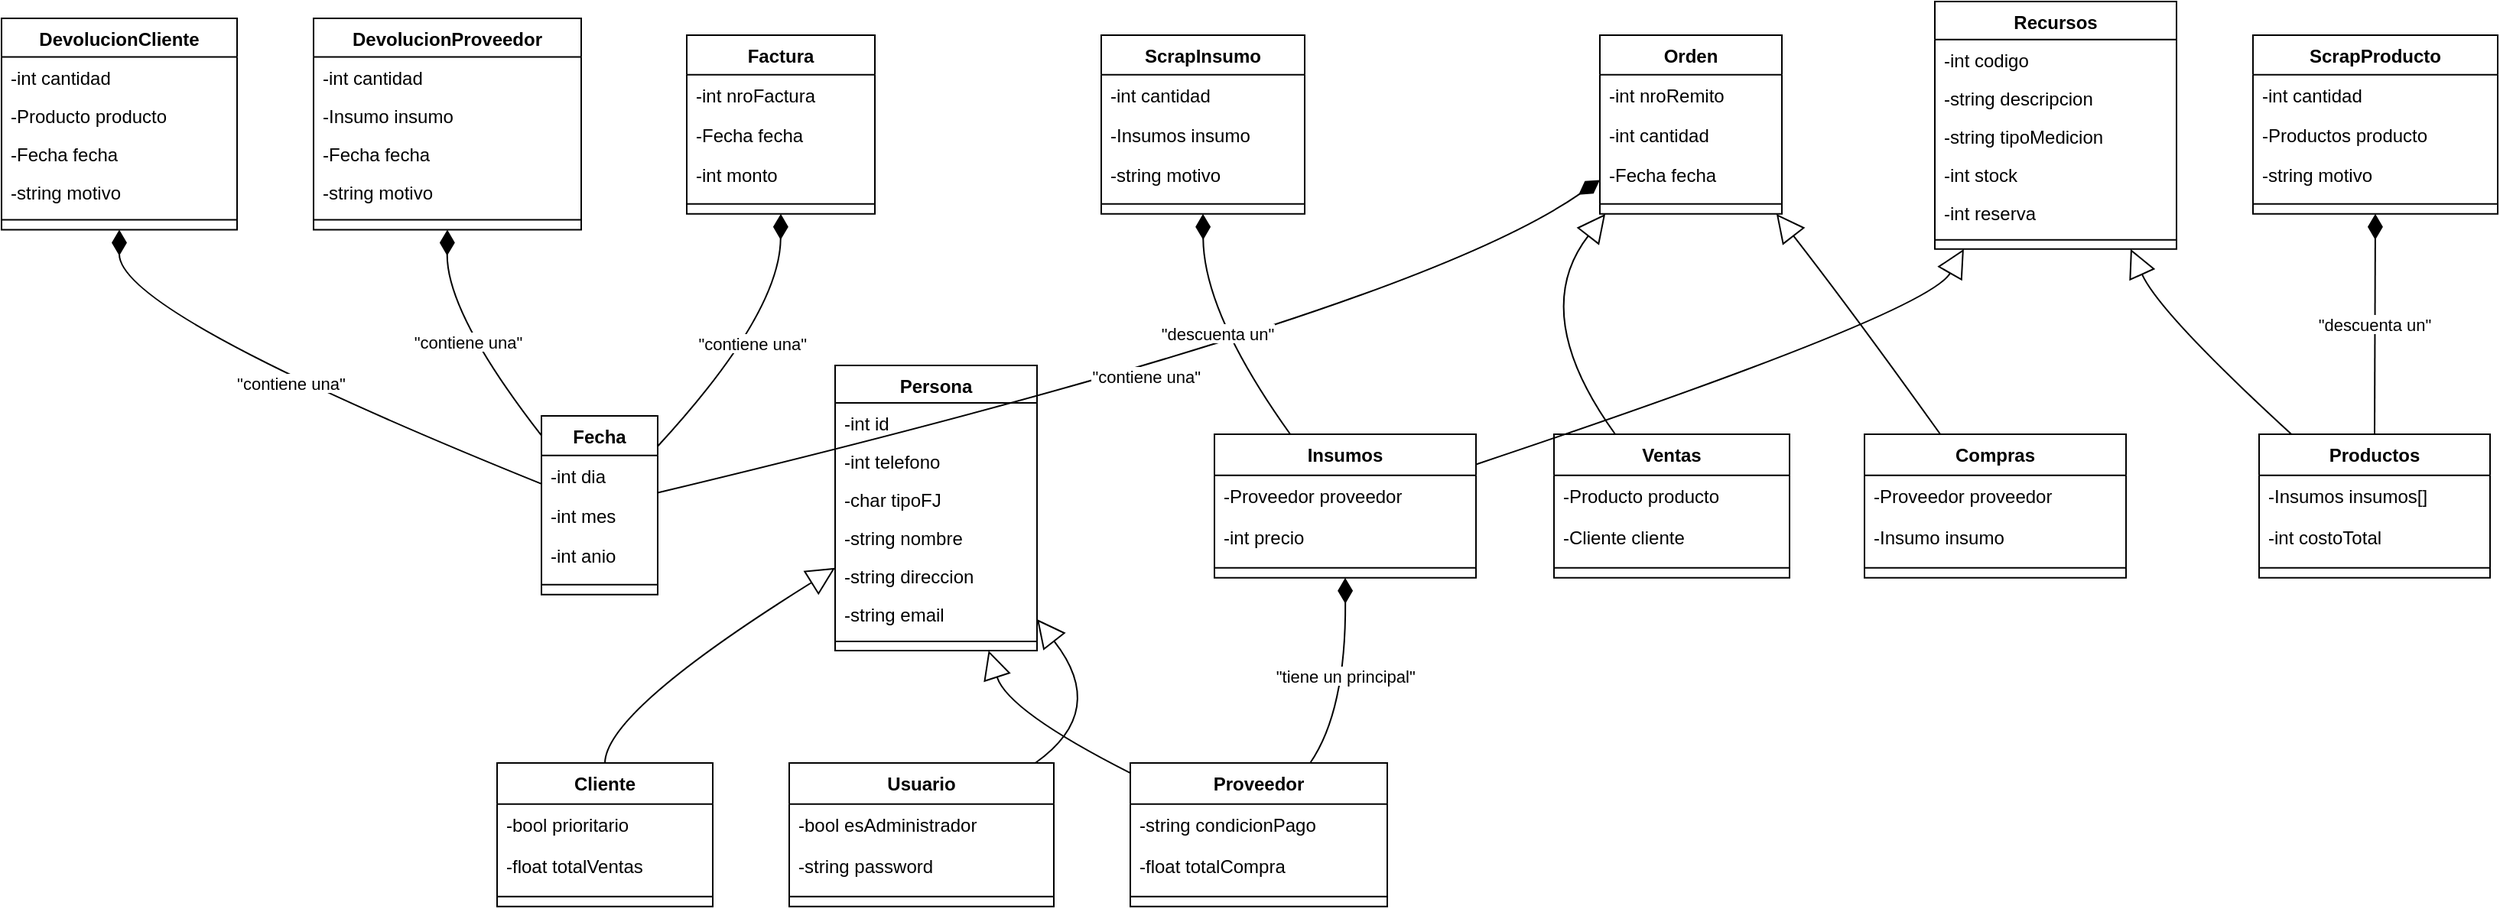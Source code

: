 <mxfile version="24.7.17">
  <diagram id="q5GnvB0pN5tUbaIcanIh" name="Diagrama de Clases">
    <mxGraphModel dx="1843" dy="887" grid="1" gridSize="10" guides="1" tooltips="1" connect="1" arrows="1" fold="1" page="1" pageScale="1" pageWidth="827" pageHeight="1169" math="0" shadow="0">
      <root>
        <mxCell id="0" />
        <mxCell id="1" parent="0" />
        <mxCell id="GeJDQEC-XlV1NRhU4zai-1" value="Fecha" style="swimlane;fontStyle=1;align=center;verticalAlign=top;childLayout=stackLayout;horizontal=1;startSize=25.911;horizontalStack=0;resizeParent=1;resizeParentMax=0;resizeLast=0;collapsible=0;marginBottom=0;" vertex="1" parent="1">
          <mxGeometry x="373" y="781" width="76" height="116.911" as="geometry" />
        </mxCell>
        <mxCell id="GeJDQEC-XlV1NRhU4zai-2" value="-int dia" style="text;strokeColor=none;fillColor=none;align=left;verticalAlign=top;spacingLeft=4;spacingRight=4;overflow=hidden;rotatable=0;points=[[0,0.5],[1,0.5]];portConstraint=eastwest;" vertex="1" parent="GeJDQEC-XlV1NRhU4zai-1">
          <mxGeometry y="25.911" width="76" height="26" as="geometry" />
        </mxCell>
        <mxCell id="GeJDQEC-XlV1NRhU4zai-3" value="-int mes" style="text;strokeColor=none;fillColor=none;align=left;verticalAlign=top;spacingLeft=4;spacingRight=4;overflow=hidden;rotatable=0;points=[[0,0.5],[1,0.5]];portConstraint=eastwest;" vertex="1" parent="GeJDQEC-XlV1NRhU4zai-1">
          <mxGeometry y="51.911" width="76" height="26" as="geometry" />
        </mxCell>
        <mxCell id="GeJDQEC-XlV1NRhU4zai-4" value="-int anio" style="text;strokeColor=none;fillColor=none;align=left;verticalAlign=top;spacingLeft=4;spacingRight=4;overflow=hidden;rotatable=0;points=[[0,0.5],[1,0.5]];portConstraint=eastwest;" vertex="1" parent="GeJDQEC-XlV1NRhU4zai-1">
          <mxGeometry y="77.911" width="76" height="26" as="geometry" />
        </mxCell>
        <mxCell id="GeJDQEC-XlV1NRhU4zai-5" style="line;strokeWidth=1;fillColor=none;align=left;verticalAlign=middle;spacingTop=-1;spacingLeft=3;spacingRight=3;rotatable=0;labelPosition=right;points=[];portConstraint=eastwest;strokeColor=inherit;" vertex="1" parent="GeJDQEC-XlV1NRhU4zai-1">
          <mxGeometry y="103.911" width="76" height="13" as="geometry" />
        </mxCell>
        <mxCell id="GeJDQEC-XlV1NRhU4zai-6" value="Persona" style="swimlane;fontStyle=1;align=center;verticalAlign=top;childLayout=stackLayout;horizontal=1;startSize=24.507;horizontalStack=0;resizeParent=1;resizeParentMax=0;resizeLast=0;collapsible=0;marginBottom=0;" vertex="1" parent="1">
          <mxGeometry x="565" y="748" width="132" height="186.507" as="geometry" />
        </mxCell>
        <mxCell id="GeJDQEC-XlV1NRhU4zai-7" value="-int id" style="text;strokeColor=none;fillColor=none;align=left;verticalAlign=top;spacingLeft=4;spacingRight=4;overflow=hidden;rotatable=0;points=[[0,0.5],[1,0.5]];portConstraint=eastwest;" vertex="1" parent="GeJDQEC-XlV1NRhU4zai-6">
          <mxGeometry y="24.507" width="132" height="25" as="geometry" />
        </mxCell>
        <mxCell id="GeJDQEC-XlV1NRhU4zai-8" value="-int telefono" style="text;strokeColor=none;fillColor=none;align=left;verticalAlign=top;spacingLeft=4;spacingRight=4;overflow=hidden;rotatable=0;points=[[0,0.5],[1,0.5]];portConstraint=eastwest;" vertex="1" parent="GeJDQEC-XlV1NRhU4zai-6">
          <mxGeometry y="49.507" width="132" height="25" as="geometry" />
        </mxCell>
        <mxCell id="GeJDQEC-XlV1NRhU4zai-9" value="-char tipoFJ" style="text;strokeColor=none;fillColor=none;align=left;verticalAlign=top;spacingLeft=4;spacingRight=4;overflow=hidden;rotatable=0;points=[[0,0.5],[1,0.5]];portConstraint=eastwest;" vertex="1" parent="GeJDQEC-XlV1NRhU4zai-6">
          <mxGeometry y="74.507" width="132" height="25" as="geometry" />
        </mxCell>
        <mxCell id="GeJDQEC-XlV1NRhU4zai-10" value="-string nombre" style="text;strokeColor=none;fillColor=none;align=left;verticalAlign=top;spacingLeft=4;spacingRight=4;overflow=hidden;rotatable=0;points=[[0,0.5],[1,0.5]];portConstraint=eastwest;" vertex="1" parent="GeJDQEC-XlV1NRhU4zai-6">
          <mxGeometry y="99.507" width="132" height="25" as="geometry" />
        </mxCell>
        <mxCell id="GeJDQEC-XlV1NRhU4zai-11" value="-string direccion" style="text;strokeColor=none;fillColor=none;align=left;verticalAlign=top;spacingLeft=4;spacingRight=4;overflow=hidden;rotatable=0;points=[[0,0.5],[1,0.5]];portConstraint=eastwest;" vertex="1" parent="GeJDQEC-XlV1NRhU4zai-6">
          <mxGeometry y="124.507" width="132" height="25" as="geometry" />
        </mxCell>
        <mxCell id="GeJDQEC-XlV1NRhU4zai-12" value="-string email" style="text;strokeColor=none;fillColor=none;align=left;verticalAlign=top;spacingLeft=4;spacingRight=4;overflow=hidden;rotatable=0;points=[[0,0.5],[1,0.5]];portConstraint=eastwest;" vertex="1" parent="GeJDQEC-XlV1NRhU4zai-6">
          <mxGeometry y="149.507" width="132" height="25" as="geometry" />
        </mxCell>
        <mxCell id="GeJDQEC-XlV1NRhU4zai-13" style="line;strokeWidth=1;fillColor=none;align=left;verticalAlign=middle;spacingTop=-1;spacingLeft=3;spacingRight=3;rotatable=0;labelPosition=right;points=[];portConstraint=eastwest;strokeColor=inherit;" vertex="1" parent="GeJDQEC-XlV1NRhU4zai-6">
          <mxGeometry y="174.507" width="132" height="12" as="geometry" />
        </mxCell>
        <mxCell id="GeJDQEC-XlV1NRhU4zai-14" value="Usuario" style="swimlane;fontStyle=1;align=center;verticalAlign=top;childLayout=stackLayout;horizontal=1;startSize=26.914;horizontalStack=0;resizeParent=1;resizeParentMax=0;resizeLast=0;collapsible=0;marginBottom=0;" vertex="1" parent="1">
          <mxGeometry x="535" y="1008" width="173" height="93.914" as="geometry" />
        </mxCell>
        <mxCell id="GeJDQEC-XlV1NRhU4zai-15" value="-bool esAdministrador" style="text;strokeColor=none;fillColor=none;align=left;verticalAlign=top;spacingLeft=4;spacingRight=4;overflow=hidden;rotatable=0;points=[[0,0.5],[1,0.5]];portConstraint=eastwest;" vertex="1" parent="GeJDQEC-XlV1NRhU4zai-14">
          <mxGeometry y="26.914" width="173" height="27" as="geometry" />
        </mxCell>
        <mxCell id="GeJDQEC-XlV1NRhU4zai-16" value="-string password" style="text;strokeColor=none;fillColor=none;align=left;verticalAlign=top;spacingLeft=4;spacingRight=4;overflow=hidden;rotatable=0;points=[[0,0.5],[1,0.5]];portConstraint=eastwest;" vertex="1" parent="GeJDQEC-XlV1NRhU4zai-14">
          <mxGeometry y="53.914" width="173" height="27" as="geometry" />
        </mxCell>
        <mxCell id="GeJDQEC-XlV1NRhU4zai-17" style="line;strokeWidth=1;fillColor=none;align=left;verticalAlign=middle;spacingTop=-1;spacingLeft=3;spacingRight=3;rotatable=0;labelPosition=right;points=[];portConstraint=eastwest;strokeColor=inherit;" vertex="1" parent="GeJDQEC-XlV1NRhU4zai-14">
          <mxGeometry y="80.914" width="173" height="13" as="geometry" />
        </mxCell>
        <mxCell id="GeJDQEC-XlV1NRhU4zai-18" value="Proveedor" style="swimlane;fontStyle=1;align=center;verticalAlign=top;childLayout=stackLayout;horizontal=1;startSize=26.914;horizontalStack=0;resizeParent=1;resizeParentMax=0;resizeLast=0;collapsible=0;marginBottom=0;" vertex="1" parent="1">
          <mxGeometry x="758" y="1008" width="168" height="93.914" as="geometry" />
        </mxCell>
        <mxCell id="GeJDQEC-XlV1NRhU4zai-19" value="-string condicionPago" style="text;strokeColor=none;fillColor=none;align=left;verticalAlign=top;spacingLeft=4;spacingRight=4;overflow=hidden;rotatable=0;points=[[0,0.5],[1,0.5]];portConstraint=eastwest;" vertex="1" parent="GeJDQEC-XlV1NRhU4zai-18">
          <mxGeometry y="26.914" width="168" height="27" as="geometry" />
        </mxCell>
        <mxCell id="GeJDQEC-XlV1NRhU4zai-20" value="-float totalCompra" style="text;strokeColor=none;fillColor=none;align=left;verticalAlign=top;spacingLeft=4;spacingRight=4;overflow=hidden;rotatable=0;points=[[0,0.5],[1,0.5]];portConstraint=eastwest;" vertex="1" parent="GeJDQEC-XlV1NRhU4zai-18">
          <mxGeometry y="53.914" width="168" height="27" as="geometry" />
        </mxCell>
        <mxCell id="GeJDQEC-XlV1NRhU4zai-21" style="line;strokeWidth=1;fillColor=none;align=left;verticalAlign=middle;spacingTop=-1;spacingLeft=3;spacingRight=3;rotatable=0;labelPosition=right;points=[];portConstraint=eastwest;strokeColor=inherit;" vertex="1" parent="GeJDQEC-XlV1NRhU4zai-18">
          <mxGeometry y="80.914" width="168" height="13" as="geometry" />
        </mxCell>
        <mxCell id="GeJDQEC-XlV1NRhU4zai-22" value="Cliente" style="swimlane;fontStyle=1;align=center;verticalAlign=top;childLayout=stackLayout;horizontal=1;startSize=26.914;horizontalStack=0;resizeParent=1;resizeParentMax=0;resizeLast=0;collapsible=0;marginBottom=0;" vertex="1" parent="1">
          <mxGeometry x="344" y="1008" width="141" height="93.914" as="geometry" />
        </mxCell>
        <mxCell id="GeJDQEC-XlV1NRhU4zai-23" value="-bool prioritario" style="text;strokeColor=none;fillColor=none;align=left;verticalAlign=top;spacingLeft=4;spacingRight=4;overflow=hidden;rotatable=0;points=[[0,0.5],[1,0.5]];portConstraint=eastwest;" vertex="1" parent="GeJDQEC-XlV1NRhU4zai-22">
          <mxGeometry y="26.914" width="141" height="27" as="geometry" />
        </mxCell>
        <mxCell id="GeJDQEC-XlV1NRhU4zai-24" value="-float totalVentas" style="text;strokeColor=none;fillColor=none;align=left;verticalAlign=top;spacingLeft=4;spacingRight=4;overflow=hidden;rotatable=0;points=[[0,0.5],[1,0.5]];portConstraint=eastwest;" vertex="1" parent="GeJDQEC-XlV1NRhU4zai-22">
          <mxGeometry y="53.914" width="141" height="27" as="geometry" />
        </mxCell>
        <mxCell id="GeJDQEC-XlV1NRhU4zai-25" style="line;strokeWidth=1;fillColor=none;align=left;verticalAlign=middle;spacingTop=-1;spacingLeft=3;spacingRight=3;rotatable=0;labelPosition=right;points=[];portConstraint=eastwest;strokeColor=inherit;" vertex="1" parent="GeJDQEC-XlV1NRhU4zai-22">
          <mxGeometry y="80.914" width="141" height="13" as="geometry" />
        </mxCell>
        <mxCell id="GeJDQEC-XlV1NRhU4zai-26" value="Recursos" style="swimlane;fontStyle=1;align=center;verticalAlign=top;childLayout=stackLayout;horizontal=1;startSize=24.831;horizontalStack=0;resizeParent=1;resizeParentMax=0;resizeLast=0;collapsible=0;marginBottom=0;" vertex="1" parent="1">
          <mxGeometry x="1284" y="510" width="158" height="161.831" as="geometry" />
        </mxCell>
        <mxCell id="GeJDQEC-XlV1NRhU4zai-27" value="-int codigo" style="text;strokeColor=none;fillColor=none;align=left;verticalAlign=top;spacingLeft=4;spacingRight=4;overflow=hidden;rotatable=0;points=[[0,0.5],[1,0.5]];portConstraint=eastwest;" vertex="1" parent="GeJDQEC-XlV1NRhU4zai-26">
          <mxGeometry y="24.831" width="158" height="25" as="geometry" />
        </mxCell>
        <mxCell id="GeJDQEC-XlV1NRhU4zai-28" value="-string descripcion" style="text;strokeColor=none;fillColor=none;align=left;verticalAlign=top;spacingLeft=4;spacingRight=4;overflow=hidden;rotatable=0;points=[[0,0.5],[1,0.5]];portConstraint=eastwest;" vertex="1" parent="GeJDQEC-XlV1NRhU4zai-26">
          <mxGeometry y="49.831" width="158" height="25" as="geometry" />
        </mxCell>
        <mxCell id="GeJDQEC-XlV1NRhU4zai-29" value="-string tipoMedicion" style="text;strokeColor=none;fillColor=none;align=left;verticalAlign=top;spacingLeft=4;spacingRight=4;overflow=hidden;rotatable=0;points=[[0,0.5],[1,0.5]];portConstraint=eastwest;" vertex="1" parent="GeJDQEC-XlV1NRhU4zai-26">
          <mxGeometry y="74.831" width="158" height="25" as="geometry" />
        </mxCell>
        <mxCell id="GeJDQEC-XlV1NRhU4zai-30" value="-int stock" style="text;strokeColor=none;fillColor=none;align=left;verticalAlign=top;spacingLeft=4;spacingRight=4;overflow=hidden;rotatable=0;points=[[0,0.5],[1,0.5]];portConstraint=eastwest;" vertex="1" parent="GeJDQEC-XlV1NRhU4zai-26">
          <mxGeometry y="99.831" width="158" height="25" as="geometry" />
        </mxCell>
        <mxCell id="GeJDQEC-XlV1NRhU4zai-31" value="-int reserva" style="text;strokeColor=none;fillColor=none;align=left;verticalAlign=top;spacingLeft=4;spacingRight=4;overflow=hidden;rotatable=0;points=[[0,0.5],[1,0.5]];portConstraint=eastwest;" vertex="1" parent="GeJDQEC-XlV1NRhU4zai-26">
          <mxGeometry y="124.831" width="158" height="25" as="geometry" />
        </mxCell>
        <mxCell id="GeJDQEC-XlV1NRhU4zai-32" style="line;strokeWidth=1;fillColor=none;align=left;verticalAlign=middle;spacingTop=-1;spacingLeft=3;spacingRight=3;rotatable=0;labelPosition=right;points=[];portConstraint=eastwest;strokeColor=inherit;" vertex="1" parent="GeJDQEC-XlV1NRhU4zai-26">
          <mxGeometry y="149.831" width="158" height="12" as="geometry" />
        </mxCell>
        <mxCell id="GeJDQEC-XlV1NRhU4zai-33" value="Insumos" style="swimlane;fontStyle=1;align=center;verticalAlign=top;childLayout=stackLayout;horizontal=1;startSize=26.914;horizontalStack=0;resizeParent=1;resizeParentMax=0;resizeLast=0;collapsible=0;marginBottom=0;" vertex="1" parent="1">
          <mxGeometry x="813" y="793" width="171" height="93.914" as="geometry" />
        </mxCell>
        <mxCell id="GeJDQEC-XlV1NRhU4zai-34" value="-Proveedor proveedor" style="text;strokeColor=none;fillColor=none;align=left;verticalAlign=top;spacingLeft=4;spacingRight=4;overflow=hidden;rotatable=0;points=[[0,0.5],[1,0.5]];portConstraint=eastwest;" vertex="1" parent="GeJDQEC-XlV1NRhU4zai-33">
          <mxGeometry y="26.914" width="171" height="27" as="geometry" />
        </mxCell>
        <mxCell id="GeJDQEC-XlV1NRhU4zai-35" value="-int precio" style="text;strokeColor=none;fillColor=none;align=left;verticalAlign=top;spacingLeft=4;spacingRight=4;overflow=hidden;rotatable=0;points=[[0,0.5],[1,0.5]];portConstraint=eastwest;" vertex="1" parent="GeJDQEC-XlV1NRhU4zai-33">
          <mxGeometry y="53.914" width="171" height="27" as="geometry" />
        </mxCell>
        <mxCell id="GeJDQEC-XlV1NRhU4zai-36" style="line;strokeWidth=1;fillColor=none;align=left;verticalAlign=middle;spacingTop=-1;spacingLeft=3;spacingRight=3;rotatable=0;labelPosition=right;points=[];portConstraint=eastwest;strokeColor=inherit;" vertex="1" parent="GeJDQEC-XlV1NRhU4zai-33">
          <mxGeometry y="80.914" width="171" height="13" as="geometry" />
        </mxCell>
        <mxCell id="GeJDQEC-XlV1NRhU4zai-37" value="Productos" style="swimlane;fontStyle=1;align=center;verticalAlign=top;childLayout=stackLayout;horizontal=1;startSize=26.914;horizontalStack=0;resizeParent=1;resizeParentMax=0;resizeLast=0;collapsible=0;marginBottom=0;" vertex="1" parent="1">
          <mxGeometry x="1496" y="793" width="151" height="93.914" as="geometry" />
        </mxCell>
        <mxCell id="GeJDQEC-XlV1NRhU4zai-38" value="-Insumos insumos[]" style="text;strokeColor=none;fillColor=none;align=left;verticalAlign=top;spacingLeft=4;spacingRight=4;overflow=hidden;rotatable=0;points=[[0,0.5],[1,0.5]];portConstraint=eastwest;" vertex="1" parent="GeJDQEC-XlV1NRhU4zai-37">
          <mxGeometry y="26.914" width="151" height="27" as="geometry" />
        </mxCell>
        <mxCell id="GeJDQEC-XlV1NRhU4zai-39" value="-int costoTotal" style="text;strokeColor=none;fillColor=none;align=left;verticalAlign=top;spacingLeft=4;spacingRight=4;overflow=hidden;rotatable=0;points=[[0,0.5],[1,0.5]];portConstraint=eastwest;" vertex="1" parent="GeJDQEC-XlV1NRhU4zai-37">
          <mxGeometry y="53.914" width="151" height="27" as="geometry" />
        </mxCell>
        <mxCell id="GeJDQEC-XlV1NRhU4zai-40" style="line;strokeWidth=1;fillColor=none;align=left;verticalAlign=middle;spacingTop=-1;spacingLeft=3;spacingRight=3;rotatable=0;labelPosition=right;points=[];portConstraint=eastwest;strokeColor=inherit;" vertex="1" parent="GeJDQEC-XlV1NRhU4zai-37">
          <mxGeometry y="80.914" width="151" height="13" as="geometry" />
        </mxCell>
        <mxCell id="GeJDQEC-XlV1NRhU4zai-41" value="Orden" style="swimlane;fontStyle=1;align=center;verticalAlign=top;childLayout=stackLayout;horizontal=1;startSize=25.911;horizontalStack=0;resizeParent=1;resizeParentMax=0;resizeLast=0;collapsible=0;marginBottom=0;" vertex="1" parent="1">
          <mxGeometry x="1065" y="532" width="119" height="116.911" as="geometry" />
        </mxCell>
        <mxCell id="GeJDQEC-XlV1NRhU4zai-42" value="-int nroRemito" style="text;strokeColor=none;fillColor=none;align=left;verticalAlign=top;spacingLeft=4;spacingRight=4;overflow=hidden;rotatable=0;points=[[0,0.5],[1,0.5]];portConstraint=eastwest;" vertex="1" parent="GeJDQEC-XlV1NRhU4zai-41">
          <mxGeometry y="25.911" width="119" height="26" as="geometry" />
        </mxCell>
        <mxCell id="GeJDQEC-XlV1NRhU4zai-43" value="-int cantidad" style="text;strokeColor=none;fillColor=none;align=left;verticalAlign=top;spacingLeft=4;spacingRight=4;overflow=hidden;rotatable=0;points=[[0,0.5],[1,0.5]];portConstraint=eastwest;" vertex="1" parent="GeJDQEC-XlV1NRhU4zai-41">
          <mxGeometry y="51.911" width="119" height="26" as="geometry" />
        </mxCell>
        <mxCell id="GeJDQEC-XlV1NRhU4zai-44" value="-Fecha fecha" style="text;strokeColor=none;fillColor=none;align=left;verticalAlign=top;spacingLeft=4;spacingRight=4;overflow=hidden;rotatable=0;points=[[0,0.5],[1,0.5]];portConstraint=eastwest;" vertex="1" parent="GeJDQEC-XlV1NRhU4zai-41">
          <mxGeometry y="77.911" width="119" height="26" as="geometry" />
        </mxCell>
        <mxCell id="GeJDQEC-XlV1NRhU4zai-45" style="line;strokeWidth=1;fillColor=none;align=left;verticalAlign=middle;spacingTop=-1;spacingLeft=3;spacingRight=3;rotatable=0;labelPosition=right;points=[];portConstraint=eastwest;strokeColor=inherit;" vertex="1" parent="GeJDQEC-XlV1NRhU4zai-41">
          <mxGeometry y="103.911" width="119" height="13" as="geometry" />
        </mxCell>
        <mxCell id="GeJDQEC-XlV1NRhU4zai-46" value="Ventas" style="swimlane;fontStyle=1;align=center;verticalAlign=top;childLayout=stackLayout;horizontal=1;startSize=26.914;horizontalStack=0;resizeParent=1;resizeParentMax=0;resizeLast=0;collapsible=0;marginBottom=0;" vertex="1" parent="1">
          <mxGeometry x="1035" y="793" width="154" height="93.914" as="geometry" />
        </mxCell>
        <mxCell id="GeJDQEC-XlV1NRhU4zai-47" value="-Producto producto" style="text;strokeColor=none;fillColor=none;align=left;verticalAlign=top;spacingLeft=4;spacingRight=4;overflow=hidden;rotatable=0;points=[[0,0.5],[1,0.5]];portConstraint=eastwest;" vertex="1" parent="GeJDQEC-XlV1NRhU4zai-46">
          <mxGeometry y="26.914" width="154" height="27" as="geometry" />
        </mxCell>
        <mxCell id="GeJDQEC-XlV1NRhU4zai-48" value="-Cliente cliente" style="text;strokeColor=none;fillColor=none;align=left;verticalAlign=top;spacingLeft=4;spacingRight=4;overflow=hidden;rotatable=0;points=[[0,0.5],[1,0.5]];portConstraint=eastwest;" vertex="1" parent="GeJDQEC-XlV1NRhU4zai-46">
          <mxGeometry y="53.914" width="154" height="27" as="geometry" />
        </mxCell>
        <mxCell id="GeJDQEC-XlV1NRhU4zai-49" style="line;strokeWidth=1;fillColor=none;align=left;verticalAlign=middle;spacingTop=-1;spacingLeft=3;spacingRight=3;rotatable=0;labelPosition=right;points=[];portConstraint=eastwest;strokeColor=inherit;" vertex="1" parent="GeJDQEC-XlV1NRhU4zai-46">
          <mxGeometry y="80.914" width="154" height="13" as="geometry" />
        </mxCell>
        <mxCell id="GeJDQEC-XlV1NRhU4zai-50" value="Compras" style="swimlane;fontStyle=1;align=center;verticalAlign=top;childLayout=stackLayout;horizontal=1;startSize=26.914;horizontalStack=0;resizeParent=1;resizeParentMax=0;resizeLast=0;collapsible=0;marginBottom=0;" vertex="1" parent="1">
          <mxGeometry x="1238" y="793" width="171" height="93.914" as="geometry" />
        </mxCell>
        <mxCell id="GeJDQEC-XlV1NRhU4zai-51" value="-Proveedor proveedor" style="text;strokeColor=none;fillColor=none;align=left;verticalAlign=top;spacingLeft=4;spacingRight=4;overflow=hidden;rotatable=0;points=[[0,0.5],[1,0.5]];portConstraint=eastwest;" vertex="1" parent="GeJDQEC-XlV1NRhU4zai-50">
          <mxGeometry y="26.914" width="171" height="27" as="geometry" />
        </mxCell>
        <mxCell id="GeJDQEC-XlV1NRhU4zai-52" value="-Insumo insumo" style="text;strokeColor=none;fillColor=none;align=left;verticalAlign=top;spacingLeft=4;spacingRight=4;overflow=hidden;rotatable=0;points=[[0,0.5],[1,0.5]];portConstraint=eastwest;" vertex="1" parent="GeJDQEC-XlV1NRhU4zai-50">
          <mxGeometry y="53.914" width="171" height="27" as="geometry" />
        </mxCell>
        <mxCell id="GeJDQEC-XlV1NRhU4zai-53" style="line;strokeWidth=1;fillColor=none;align=left;verticalAlign=middle;spacingTop=-1;spacingLeft=3;spacingRight=3;rotatable=0;labelPosition=right;points=[];portConstraint=eastwest;strokeColor=inherit;" vertex="1" parent="GeJDQEC-XlV1NRhU4zai-50">
          <mxGeometry y="80.914" width="171" height="13" as="geometry" />
        </mxCell>
        <mxCell id="GeJDQEC-XlV1NRhU4zai-54" value="DevolucionCliente" style="swimlane;fontStyle=1;align=center;verticalAlign=top;childLayout=stackLayout;horizontal=1;startSize=25.273;horizontalStack=0;resizeParent=1;resizeParentMax=0;resizeLast=0;collapsible=0;marginBottom=0;" vertex="1" parent="1">
          <mxGeometry x="20" y="521" width="154" height="138.273" as="geometry" />
        </mxCell>
        <mxCell id="GeJDQEC-XlV1NRhU4zai-55" value="-int cantidad" style="text;strokeColor=none;fillColor=none;align=left;verticalAlign=top;spacingLeft=4;spacingRight=4;overflow=hidden;rotatable=0;points=[[0,0.5],[1,0.5]];portConstraint=eastwest;" vertex="1" parent="GeJDQEC-XlV1NRhU4zai-54">
          <mxGeometry y="25.273" width="154" height="25" as="geometry" />
        </mxCell>
        <mxCell id="GeJDQEC-XlV1NRhU4zai-56" value="-Producto producto" style="text;strokeColor=none;fillColor=none;align=left;verticalAlign=top;spacingLeft=4;spacingRight=4;overflow=hidden;rotatable=0;points=[[0,0.5],[1,0.5]];portConstraint=eastwest;" vertex="1" parent="GeJDQEC-XlV1NRhU4zai-54">
          <mxGeometry y="50.273" width="154" height="25" as="geometry" />
        </mxCell>
        <mxCell id="GeJDQEC-XlV1NRhU4zai-57" value="-Fecha fecha" style="text;strokeColor=none;fillColor=none;align=left;verticalAlign=top;spacingLeft=4;spacingRight=4;overflow=hidden;rotatable=0;points=[[0,0.5],[1,0.5]];portConstraint=eastwest;" vertex="1" parent="GeJDQEC-XlV1NRhU4zai-54">
          <mxGeometry y="75.273" width="154" height="25" as="geometry" />
        </mxCell>
        <mxCell id="GeJDQEC-XlV1NRhU4zai-58" value="-string motivo" style="text;strokeColor=none;fillColor=none;align=left;verticalAlign=top;spacingLeft=4;spacingRight=4;overflow=hidden;rotatable=0;points=[[0,0.5],[1,0.5]];portConstraint=eastwest;" vertex="1" parent="GeJDQEC-XlV1NRhU4zai-54">
          <mxGeometry y="100.273" width="154" height="25" as="geometry" />
        </mxCell>
        <mxCell id="GeJDQEC-XlV1NRhU4zai-59" style="line;strokeWidth=1;fillColor=none;align=left;verticalAlign=middle;spacingTop=-1;spacingLeft=3;spacingRight=3;rotatable=0;labelPosition=right;points=[];portConstraint=eastwest;strokeColor=inherit;" vertex="1" parent="GeJDQEC-XlV1NRhU4zai-54">
          <mxGeometry y="125.273" width="154" height="13" as="geometry" />
        </mxCell>
        <mxCell id="GeJDQEC-XlV1NRhU4zai-60" value="DevolucionProveedor" style="swimlane;fontStyle=1;align=center;verticalAlign=top;childLayout=stackLayout;horizontal=1;startSize=25.273;horizontalStack=0;resizeParent=1;resizeParentMax=0;resizeLast=0;collapsible=0;marginBottom=0;" vertex="1" parent="1">
          <mxGeometry x="224" y="521" width="175" height="138.273" as="geometry" />
        </mxCell>
        <mxCell id="GeJDQEC-XlV1NRhU4zai-61" value="-int cantidad" style="text;strokeColor=none;fillColor=none;align=left;verticalAlign=top;spacingLeft=4;spacingRight=4;overflow=hidden;rotatable=0;points=[[0,0.5],[1,0.5]];portConstraint=eastwest;" vertex="1" parent="GeJDQEC-XlV1NRhU4zai-60">
          <mxGeometry y="25.273" width="175" height="25" as="geometry" />
        </mxCell>
        <mxCell id="GeJDQEC-XlV1NRhU4zai-62" value="-Insumo insumo" style="text;strokeColor=none;fillColor=none;align=left;verticalAlign=top;spacingLeft=4;spacingRight=4;overflow=hidden;rotatable=0;points=[[0,0.5],[1,0.5]];portConstraint=eastwest;" vertex="1" parent="GeJDQEC-XlV1NRhU4zai-60">
          <mxGeometry y="50.273" width="175" height="25" as="geometry" />
        </mxCell>
        <mxCell id="GeJDQEC-XlV1NRhU4zai-63" value="-Fecha fecha" style="text;strokeColor=none;fillColor=none;align=left;verticalAlign=top;spacingLeft=4;spacingRight=4;overflow=hidden;rotatable=0;points=[[0,0.5],[1,0.5]];portConstraint=eastwest;" vertex="1" parent="GeJDQEC-XlV1NRhU4zai-60">
          <mxGeometry y="75.273" width="175" height="25" as="geometry" />
        </mxCell>
        <mxCell id="GeJDQEC-XlV1NRhU4zai-64" value="-string motivo" style="text;strokeColor=none;fillColor=none;align=left;verticalAlign=top;spacingLeft=4;spacingRight=4;overflow=hidden;rotatable=0;points=[[0,0.5],[1,0.5]];portConstraint=eastwest;" vertex="1" parent="GeJDQEC-XlV1NRhU4zai-60">
          <mxGeometry y="100.273" width="175" height="25" as="geometry" />
        </mxCell>
        <mxCell id="GeJDQEC-XlV1NRhU4zai-65" style="line;strokeWidth=1;fillColor=none;align=left;verticalAlign=middle;spacingTop=-1;spacingLeft=3;spacingRight=3;rotatable=0;labelPosition=right;points=[];portConstraint=eastwest;strokeColor=inherit;" vertex="1" parent="GeJDQEC-XlV1NRhU4zai-60">
          <mxGeometry y="125.273" width="175" height="13" as="geometry" />
        </mxCell>
        <mxCell id="GeJDQEC-XlV1NRhU4zai-66" value="ScrapInsumo" style="swimlane;fontStyle=1;align=center;verticalAlign=top;childLayout=stackLayout;horizontal=1;startSize=25.911;horizontalStack=0;resizeParent=1;resizeParentMax=0;resizeLast=0;collapsible=0;marginBottom=0;" vertex="1" parent="1">
          <mxGeometry x="739" y="532" width="133" height="116.911" as="geometry" />
        </mxCell>
        <mxCell id="GeJDQEC-XlV1NRhU4zai-67" value="-int cantidad" style="text;strokeColor=none;fillColor=none;align=left;verticalAlign=top;spacingLeft=4;spacingRight=4;overflow=hidden;rotatable=0;points=[[0,0.5],[1,0.5]];portConstraint=eastwest;" vertex="1" parent="GeJDQEC-XlV1NRhU4zai-66">
          <mxGeometry y="25.911" width="133" height="26" as="geometry" />
        </mxCell>
        <mxCell id="GeJDQEC-XlV1NRhU4zai-68" value="-Insumos insumo" style="text;strokeColor=none;fillColor=none;align=left;verticalAlign=top;spacingLeft=4;spacingRight=4;overflow=hidden;rotatable=0;points=[[0,0.5],[1,0.5]];portConstraint=eastwest;" vertex="1" parent="GeJDQEC-XlV1NRhU4zai-66">
          <mxGeometry y="51.911" width="133" height="26" as="geometry" />
        </mxCell>
        <mxCell id="GeJDQEC-XlV1NRhU4zai-69" value="-string motivo" style="text;strokeColor=none;fillColor=none;align=left;verticalAlign=top;spacingLeft=4;spacingRight=4;overflow=hidden;rotatable=0;points=[[0,0.5],[1,0.5]];portConstraint=eastwest;" vertex="1" parent="GeJDQEC-XlV1NRhU4zai-66">
          <mxGeometry y="77.911" width="133" height="26" as="geometry" />
        </mxCell>
        <mxCell id="GeJDQEC-XlV1NRhU4zai-70" style="line;strokeWidth=1;fillColor=none;align=left;verticalAlign=middle;spacingTop=-1;spacingLeft=3;spacingRight=3;rotatable=0;labelPosition=right;points=[];portConstraint=eastwest;strokeColor=inherit;" vertex="1" parent="GeJDQEC-XlV1NRhU4zai-66">
          <mxGeometry y="103.911" width="133" height="13" as="geometry" />
        </mxCell>
        <mxCell id="GeJDQEC-XlV1NRhU4zai-71" value="ScrapProducto" style="swimlane;fontStyle=1;align=center;verticalAlign=top;childLayout=stackLayout;horizontal=1;startSize=25.911;horizontalStack=0;resizeParent=1;resizeParentMax=0;resizeLast=0;collapsible=0;marginBottom=0;" vertex="1" parent="1">
          <mxGeometry x="1492" y="532" width="160" height="116.911" as="geometry" />
        </mxCell>
        <mxCell id="GeJDQEC-XlV1NRhU4zai-72" value="-int cantidad" style="text;strokeColor=none;fillColor=none;align=left;verticalAlign=top;spacingLeft=4;spacingRight=4;overflow=hidden;rotatable=0;points=[[0,0.5],[1,0.5]];portConstraint=eastwest;" vertex="1" parent="GeJDQEC-XlV1NRhU4zai-71">
          <mxGeometry y="25.911" width="160" height="26" as="geometry" />
        </mxCell>
        <mxCell id="GeJDQEC-XlV1NRhU4zai-73" value="-Productos producto" style="text;strokeColor=none;fillColor=none;align=left;verticalAlign=top;spacingLeft=4;spacingRight=4;overflow=hidden;rotatable=0;points=[[0,0.5],[1,0.5]];portConstraint=eastwest;" vertex="1" parent="GeJDQEC-XlV1NRhU4zai-71">
          <mxGeometry y="51.911" width="160" height="26" as="geometry" />
        </mxCell>
        <mxCell id="GeJDQEC-XlV1NRhU4zai-74" value="-string motivo" style="text;strokeColor=none;fillColor=none;align=left;verticalAlign=top;spacingLeft=4;spacingRight=4;overflow=hidden;rotatable=0;points=[[0,0.5],[1,0.5]];portConstraint=eastwest;" vertex="1" parent="GeJDQEC-XlV1NRhU4zai-71">
          <mxGeometry y="77.911" width="160" height="26" as="geometry" />
        </mxCell>
        <mxCell id="GeJDQEC-XlV1NRhU4zai-75" style="line;strokeWidth=1;fillColor=none;align=left;verticalAlign=middle;spacingTop=-1;spacingLeft=3;spacingRight=3;rotatable=0;labelPosition=right;points=[];portConstraint=eastwest;strokeColor=inherit;" vertex="1" parent="GeJDQEC-XlV1NRhU4zai-71">
          <mxGeometry y="103.911" width="160" height="13" as="geometry" />
        </mxCell>
        <mxCell id="GeJDQEC-XlV1NRhU4zai-76" value="Factura" style="swimlane;fontStyle=1;align=center;verticalAlign=top;childLayout=stackLayout;horizontal=1;startSize=25.911;horizontalStack=0;resizeParent=1;resizeParentMax=0;resizeLast=0;collapsible=0;marginBottom=0;" vertex="1" parent="1">
          <mxGeometry x="468" y="532" width="123" height="116.911" as="geometry" />
        </mxCell>
        <mxCell id="GeJDQEC-XlV1NRhU4zai-77" value="-int nroFactura" style="text;strokeColor=none;fillColor=none;align=left;verticalAlign=top;spacingLeft=4;spacingRight=4;overflow=hidden;rotatable=0;points=[[0,0.5],[1,0.5]];portConstraint=eastwest;" vertex="1" parent="GeJDQEC-XlV1NRhU4zai-76">
          <mxGeometry y="25.911" width="123" height="26" as="geometry" />
        </mxCell>
        <mxCell id="GeJDQEC-XlV1NRhU4zai-78" value="-Fecha fecha" style="text;strokeColor=none;fillColor=none;align=left;verticalAlign=top;spacingLeft=4;spacingRight=4;overflow=hidden;rotatable=0;points=[[0,0.5],[1,0.5]];portConstraint=eastwest;" vertex="1" parent="GeJDQEC-XlV1NRhU4zai-76">
          <mxGeometry y="51.911" width="123" height="26" as="geometry" />
        </mxCell>
        <mxCell id="GeJDQEC-XlV1NRhU4zai-79" value="-int monto" style="text;strokeColor=none;fillColor=none;align=left;verticalAlign=top;spacingLeft=4;spacingRight=4;overflow=hidden;rotatable=0;points=[[0,0.5],[1,0.5]];portConstraint=eastwest;" vertex="1" parent="GeJDQEC-XlV1NRhU4zai-76">
          <mxGeometry y="77.911" width="123" height="26" as="geometry" />
        </mxCell>
        <mxCell id="GeJDQEC-XlV1NRhU4zai-80" style="line;strokeWidth=1;fillColor=none;align=left;verticalAlign=middle;spacingTop=-1;spacingLeft=3;spacingRight=3;rotatable=0;labelPosition=right;points=[];portConstraint=eastwest;strokeColor=inherit;" vertex="1" parent="GeJDQEC-XlV1NRhU4zai-76">
          <mxGeometry y="103.911" width="123" height="13" as="geometry" />
        </mxCell>
        <mxCell id="GeJDQEC-XlV1NRhU4zai-81" value="" style="curved=1;startArrow=block;startSize=16;startFill=0;endArrow=none;exitX=0;exitY=0.71;entryX=0.5;entryY=0;rounded=0;" edge="1" parent="1" source="GeJDQEC-XlV1NRhU4zai-6" target="GeJDQEC-XlV1NRhU4zai-22">
          <mxGeometry relative="1" as="geometry">
            <Array as="points">
              <mxPoint x="415" y="974" />
            </Array>
          </mxGeometry>
        </mxCell>
        <mxCell id="GeJDQEC-XlV1NRhU4zai-82" value="" style="curved=1;startArrow=block;startSize=16;startFill=0;endArrow=none;exitX=0.76;exitY=1;entryX=0;entryY=0.07;rounded=0;" edge="1" parent="1" source="GeJDQEC-XlV1NRhU4zai-6" target="GeJDQEC-XlV1NRhU4zai-18">
          <mxGeometry relative="1" as="geometry">
            <Array as="points">
              <mxPoint x="678" y="974" />
            </Array>
          </mxGeometry>
        </mxCell>
        <mxCell id="GeJDQEC-XlV1NRhU4zai-83" value="" style="curved=1;startArrow=block;startSize=16;startFill=0;endArrow=none;exitX=1;exitY=0.89;entryX=0.93;entryY=0;rounded=0;" edge="1" parent="1" source="GeJDQEC-XlV1NRhU4zai-6" target="GeJDQEC-XlV1NRhU4zai-14">
          <mxGeometry relative="1" as="geometry">
            <Array as="points">
              <mxPoint x="744" y="974" />
            </Array>
          </mxGeometry>
        </mxCell>
        <mxCell id="GeJDQEC-XlV1NRhU4zai-84" value="&quot;tiene un principal&quot;" style="curved=1;startArrow=diamondThin;startSize=14;startFill=1;endArrow=none;exitX=0.5;exitY=1;entryX=0.7;entryY=0;rounded=0;" edge="1" parent="1" source="GeJDQEC-XlV1NRhU4zai-33" target="GeJDQEC-XlV1NRhU4zai-18">
          <mxGeometry relative="1" as="geometry">
            <Array as="points">
              <mxPoint x="899" y="974" />
            </Array>
          </mxGeometry>
        </mxCell>
        <mxCell id="GeJDQEC-XlV1NRhU4zai-85" value="&quot;contiene una&quot;" style="curved=1;startArrow=diamondThin;startSize=14;startFill=1;endArrow=none;exitX=0;exitY=0.81;entryX=1;entryY=0.43;rounded=0;" edge="1" parent="1" source="GeJDQEC-XlV1NRhU4zai-41" target="GeJDQEC-XlV1NRhU4zai-1">
          <mxGeometry relative="1" as="geometry">
            <Array as="points">
              <mxPoint x="939" y="714" />
            </Array>
          </mxGeometry>
        </mxCell>
        <mxCell id="GeJDQEC-XlV1NRhU4zai-86" value="&quot;contiene una&quot;" style="curved=1;startArrow=diamondThin;startSize=14;startFill=1;endArrow=none;exitX=0.5;exitY=1;entryX=0;entryY=0.38;rounded=0;" edge="1" parent="1" source="GeJDQEC-XlV1NRhU4zai-54" target="GeJDQEC-XlV1NRhU4zai-1">
          <mxGeometry relative="1" as="geometry">
            <Array as="points">
              <mxPoint x="97" y="714" />
            </Array>
          </mxGeometry>
        </mxCell>
        <mxCell id="GeJDQEC-XlV1NRhU4zai-87" value="&quot;contiene una&quot;" style="curved=1;startArrow=diamondThin;startSize=14;startFill=1;endArrow=none;exitX=0.5;exitY=1;entryX=0;entryY=0.11;rounded=0;" edge="1" parent="1" source="GeJDQEC-XlV1NRhU4zai-60" target="GeJDQEC-XlV1NRhU4zai-1">
          <mxGeometry relative="1" as="geometry">
            <Array as="points">
              <mxPoint x="311" y="714" />
            </Array>
          </mxGeometry>
        </mxCell>
        <mxCell id="GeJDQEC-XlV1NRhU4zai-88" value="&quot;descuenta un&quot;" style="curved=1;startArrow=diamondThin;startSize=14;startFill=1;endArrow=none;exitX=0.5;exitY=1;entryX=0.29;entryY=0;rounded=0;" edge="1" parent="1" source="GeJDQEC-XlV1NRhU4zai-66" target="GeJDQEC-XlV1NRhU4zai-33">
          <mxGeometry relative="1" as="geometry">
            <Array as="points">
              <mxPoint x="806" y="714" />
            </Array>
          </mxGeometry>
        </mxCell>
        <mxCell id="GeJDQEC-XlV1NRhU4zai-89" value="&quot;descuenta un&quot;" style="curved=1;startArrow=diamondThin;startSize=14;startFill=1;endArrow=none;exitX=0.5;exitY=1;entryX=0.5;entryY=0;rounded=0;" edge="1" parent="1" source="GeJDQEC-XlV1NRhU4zai-71" target="GeJDQEC-XlV1NRhU4zai-37">
          <mxGeometry relative="1" as="geometry">
            <Array as="points" />
          </mxGeometry>
        </mxCell>
        <mxCell id="GeJDQEC-XlV1NRhU4zai-90" value="&quot;contiene una&quot;" style="curved=1;startArrow=diamondThin;startSize=14;startFill=1;endArrow=none;exitX=0.5;exitY=1;entryX=1;entryY=0.17;rounded=0;" edge="1" parent="1" source="GeJDQEC-XlV1NRhU4zai-76" target="GeJDQEC-XlV1NRhU4zai-1">
          <mxGeometry relative="1" as="geometry">
            <Array as="points">
              <mxPoint x="529" y="714" />
            </Array>
          </mxGeometry>
        </mxCell>
        <mxCell id="GeJDQEC-XlV1NRhU4zai-91" value="" style="curved=1;startArrow=block;startSize=16;startFill=0;endArrow=none;exitX=0.03;exitY=1;entryX=0.26;entryY=0;rounded=0;" edge="1" parent="1" source="GeJDQEC-XlV1NRhU4zai-41" target="GeJDQEC-XlV1NRhU4zai-46">
          <mxGeometry relative="1" as="geometry">
            <Array as="points">
              <mxPoint x="1018" y="714" />
            </Array>
          </mxGeometry>
        </mxCell>
        <mxCell id="GeJDQEC-XlV1NRhU4zai-92" value="" style="curved=1;startArrow=block;startSize=16;startFill=0;endArrow=none;exitX=0.97;exitY=1;entryX=0.29;entryY=0;rounded=0;" edge="1" parent="1" source="GeJDQEC-XlV1NRhU4zai-41" target="GeJDQEC-XlV1NRhU4zai-50">
          <mxGeometry relative="1" as="geometry">
            <Array as="points">
              <mxPoint x="1231" y="714" />
            </Array>
          </mxGeometry>
        </mxCell>
        <mxCell id="GeJDQEC-XlV1NRhU4zai-93" value="" style="curved=1;startArrow=block;startSize=16;startFill=0;endArrow=none;exitX=0.12;exitY=1;entryX=1;entryY=0.21;rounded=0;" edge="1" parent="1" source="GeJDQEC-XlV1NRhU4zai-26" target="GeJDQEC-XlV1NRhU4zai-33">
          <mxGeometry relative="1" as="geometry">
            <Array as="points">
              <mxPoint x="1279" y="714" />
            </Array>
          </mxGeometry>
        </mxCell>
        <mxCell id="GeJDQEC-XlV1NRhU4zai-94" value="" style="curved=1;startArrow=block;startSize=16;startFill=0;endArrow=none;exitX=0.81;exitY=1;entryX=0.14;entryY=0;rounded=0;" edge="1" parent="1" source="GeJDQEC-XlV1NRhU4zai-26" target="GeJDQEC-XlV1NRhU4zai-37">
          <mxGeometry relative="1" as="geometry">
            <Array as="points">
              <mxPoint x="1431" y="714" />
            </Array>
          </mxGeometry>
        </mxCell>
      </root>
    </mxGraphModel>
  </diagram>
</mxfile>

